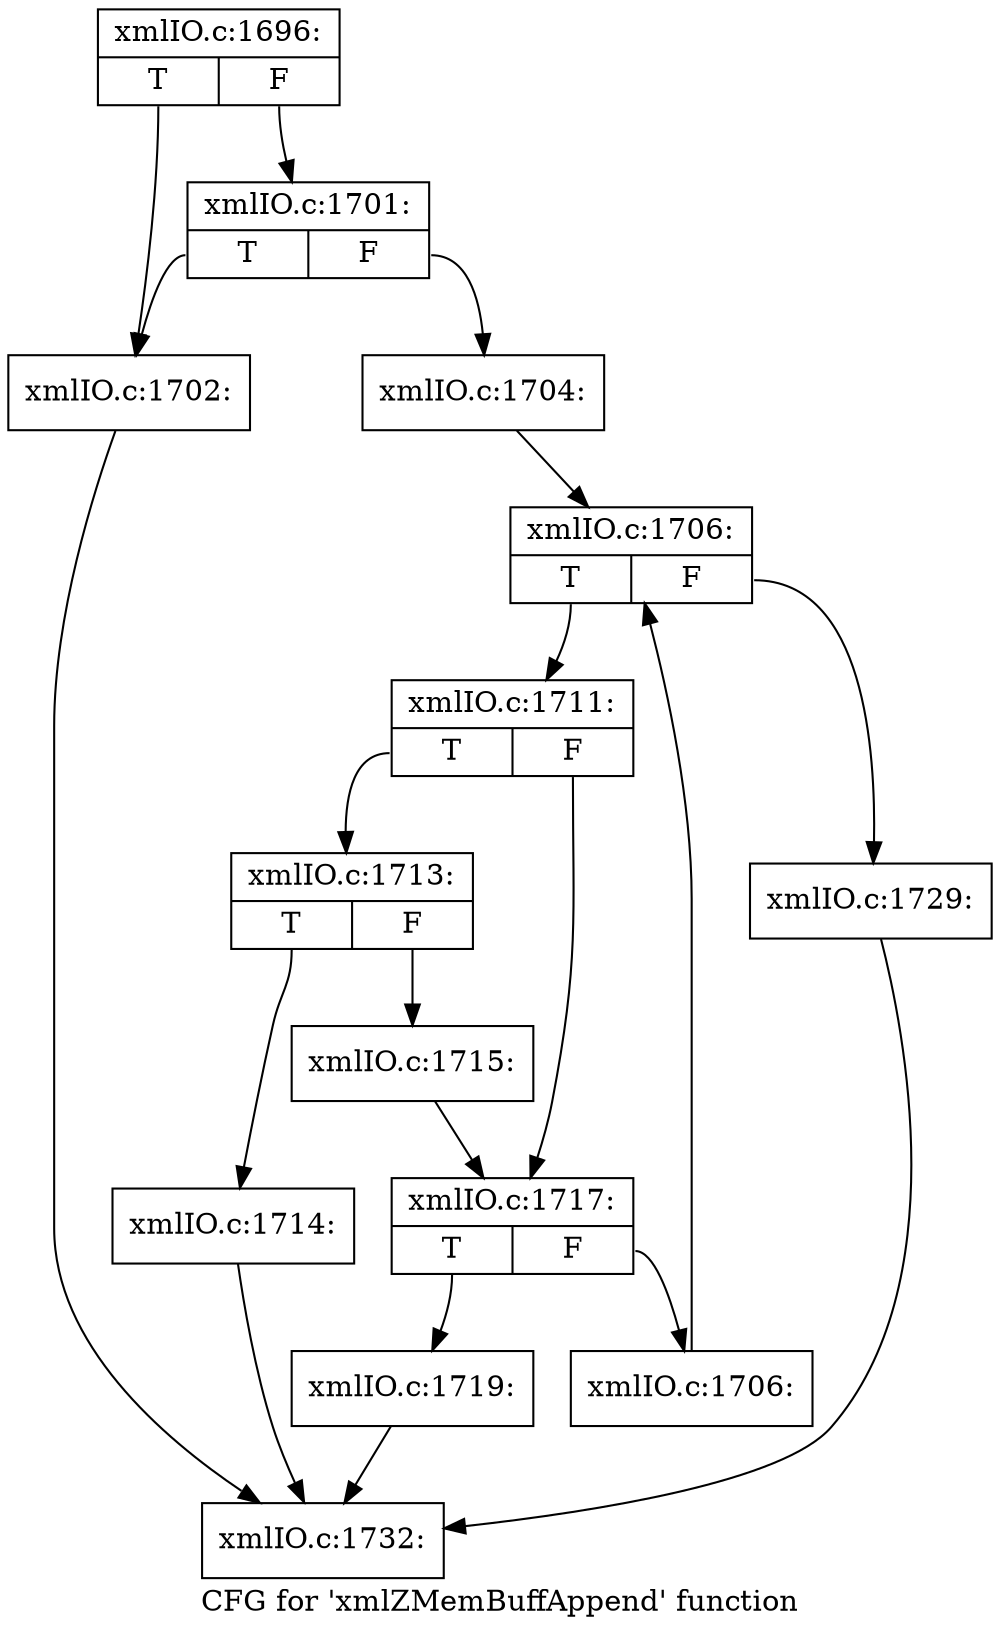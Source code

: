 digraph "CFG for 'xmlZMemBuffAppend' function" {
	label="CFG for 'xmlZMemBuffAppend' function";

	Node0x53ae600 [shape=record,label="{xmlIO.c:1696:|{<s0>T|<s1>F}}"];
	Node0x53ae600:s0 -> Node0x53b4200;
	Node0x53ae600:s1 -> Node0x53b42a0;
	Node0x53b42a0 [shape=record,label="{xmlIO.c:1701:|{<s0>T|<s1>F}}"];
	Node0x53b42a0:s0 -> Node0x53b4200;
	Node0x53b42a0:s1 -> Node0x53b4250;
	Node0x53b4200 [shape=record,label="{xmlIO.c:1702:}"];
	Node0x53b4200 -> Node0x53b3200;
	Node0x53b4250 [shape=record,label="{xmlIO.c:1704:}"];
	Node0x53b4250 -> Node0x53b5060;
	Node0x53b5060 [shape=record,label="{xmlIO.c:1706:|{<s0>T|<s1>F}}"];
	Node0x53b5060:s0 -> Node0x53b5640;
	Node0x53b5060:s1 -> Node0x53b52a0;
	Node0x53b5640 [shape=record,label="{xmlIO.c:1711:|{<s0>T|<s1>F}}"];
	Node0x53b5640:s0 -> Node0x53b5c00;
	Node0x53b5640:s1 -> Node0x53b5c50;
	Node0x53b5c00 [shape=record,label="{xmlIO.c:1713:|{<s0>T|<s1>F}}"];
	Node0x53b5c00:s0 -> Node0x53b62d0;
	Node0x53b5c00:s1 -> Node0x53b6320;
	Node0x53b62d0 [shape=record,label="{xmlIO.c:1714:}"];
	Node0x53b62d0 -> Node0x53b3200;
	Node0x53b6320 [shape=record,label="{xmlIO.c:1715:}"];
	Node0x53b6320 -> Node0x53b5c50;
	Node0x53b5c50 [shape=record,label="{xmlIO.c:1717:|{<s0>T|<s1>F}}"];
	Node0x53b5c50:s0 -> Node0x53b7780;
	Node0x53b5c50:s1 -> Node0x53b6810;
	Node0x53b7780 [shape=record,label="{xmlIO.c:1719:}"];
	Node0x53b7780 -> Node0x53b3200;
	Node0x53b6810 [shape=record,label="{xmlIO.c:1706:}"];
	Node0x53b6810 -> Node0x53b5060;
	Node0x53b52a0 [shape=record,label="{xmlIO.c:1729:}"];
	Node0x53b52a0 -> Node0x53b3200;
	Node0x53b3200 [shape=record,label="{xmlIO.c:1732:}"];
}
